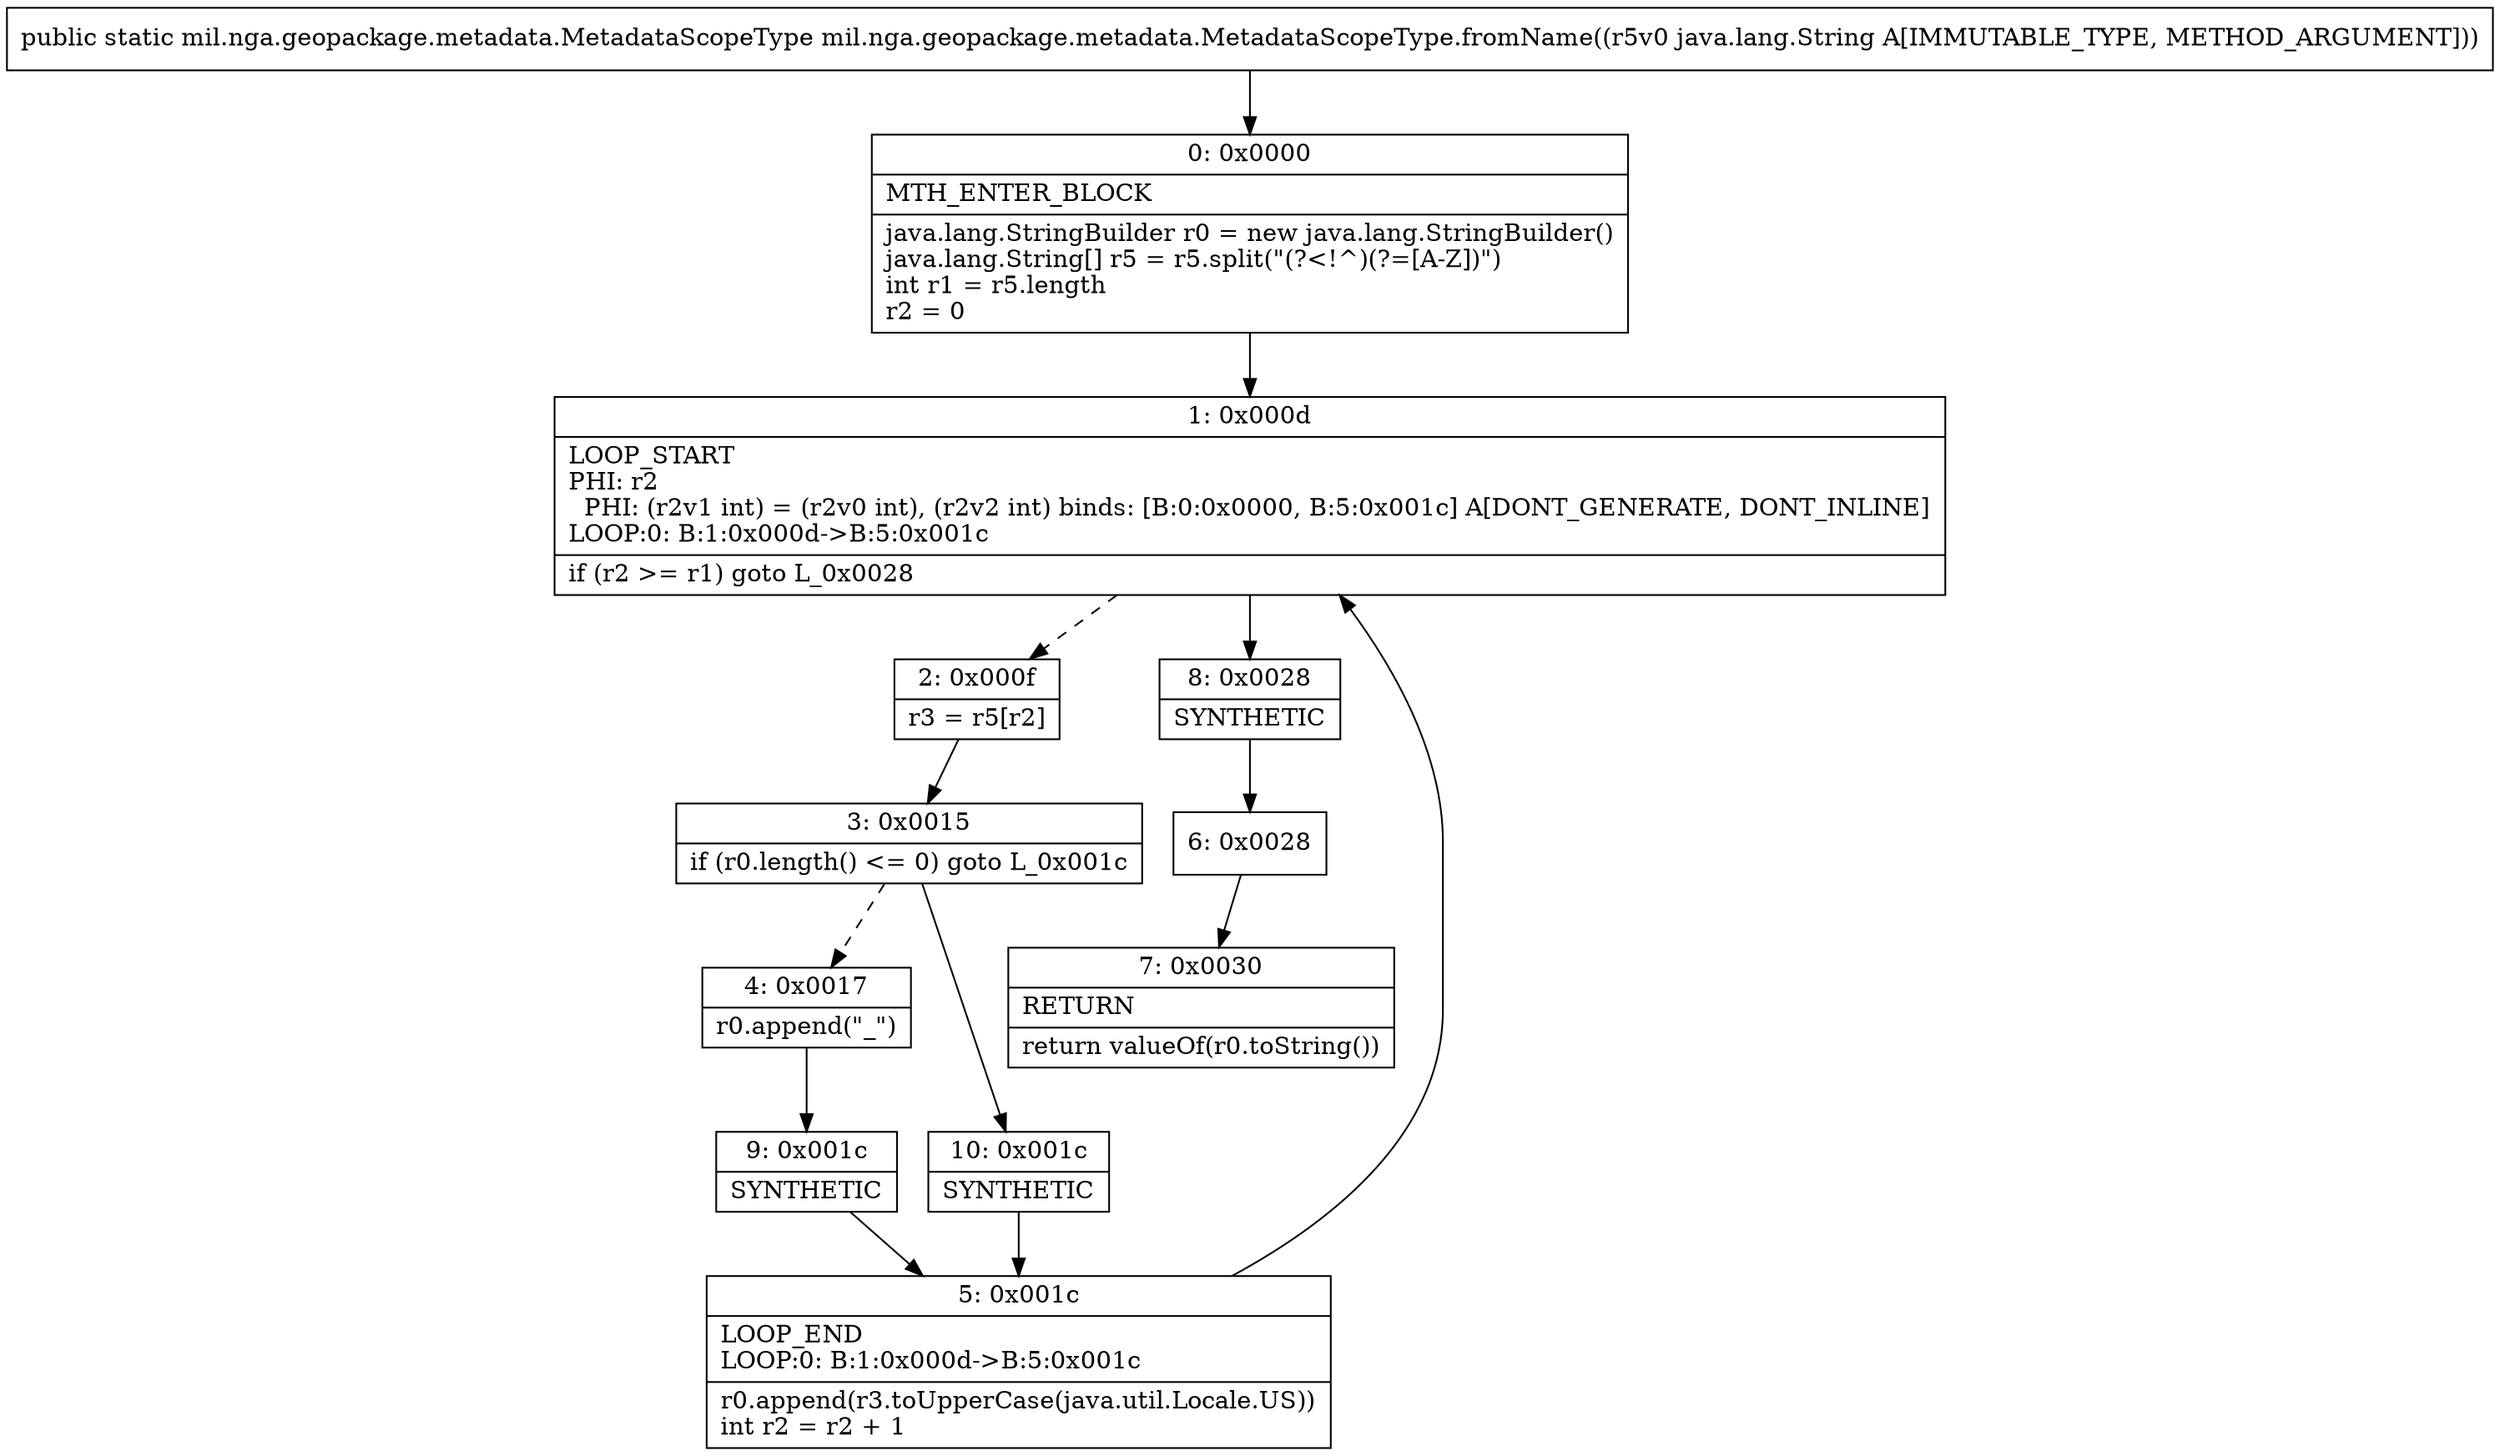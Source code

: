 digraph "CFG formil.nga.geopackage.metadata.MetadataScopeType.fromName(Ljava\/lang\/String;)Lmil\/nga\/geopackage\/metadata\/MetadataScopeType;" {
Node_0 [shape=record,label="{0\:\ 0x0000|MTH_ENTER_BLOCK\l|java.lang.StringBuilder r0 = new java.lang.StringBuilder()\ljava.lang.String[] r5 = r5.split(\"(?\<!^)(?=[A\-Z])\")\lint r1 = r5.length\lr2 = 0\l}"];
Node_1 [shape=record,label="{1\:\ 0x000d|LOOP_START\lPHI: r2 \l  PHI: (r2v1 int) = (r2v0 int), (r2v2 int) binds: [B:0:0x0000, B:5:0x001c] A[DONT_GENERATE, DONT_INLINE]\lLOOP:0: B:1:0x000d\-\>B:5:0x001c\l|if (r2 \>= r1) goto L_0x0028\l}"];
Node_2 [shape=record,label="{2\:\ 0x000f|r3 = r5[r2]\l}"];
Node_3 [shape=record,label="{3\:\ 0x0015|if (r0.length() \<= 0) goto L_0x001c\l}"];
Node_4 [shape=record,label="{4\:\ 0x0017|r0.append(\"_\")\l}"];
Node_5 [shape=record,label="{5\:\ 0x001c|LOOP_END\lLOOP:0: B:1:0x000d\-\>B:5:0x001c\l|r0.append(r3.toUpperCase(java.util.Locale.US))\lint r2 = r2 + 1\l}"];
Node_6 [shape=record,label="{6\:\ 0x0028}"];
Node_7 [shape=record,label="{7\:\ 0x0030|RETURN\l|return valueOf(r0.toString())\l}"];
Node_8 [shape=record,label="{8\:\ 0x0028|SYNTHETIC\l}"];
Node_9 [shape=record,label="{9\:\ 0x001c|SYNTHETIC\l}"];
Node_10 [shape=record,label="{10\:\ 0x001c|SYNTHETIC\l}"];
MethodNode[shape=record,label="{public static mil.nga.geopackage.metadata.MetadataScopeType mil.nga.geopackage.metadata.MetadataScopeType.fromName((r5v0 java.lang.String A[IMMUTABLE_TYPE, METHOD_ARGUMENT])) }"];
MethodNode -> Node_0;
Node_0 -> Node_1;
Node_1 -> Node_2[style=dashed];
Node_1 -> Node_8;
Node_2 -> Node_3;
Node_3 -> Node_4[style=dashed];
Node_3 -> Node_10;
Node_4 -> Node_9;
Node_5 -> Node_1;
Node_6 -> Node_7;
Node_8 -> Node_6;
Node_9 -> Node_5;
Node_10 -> Node_5;
}

